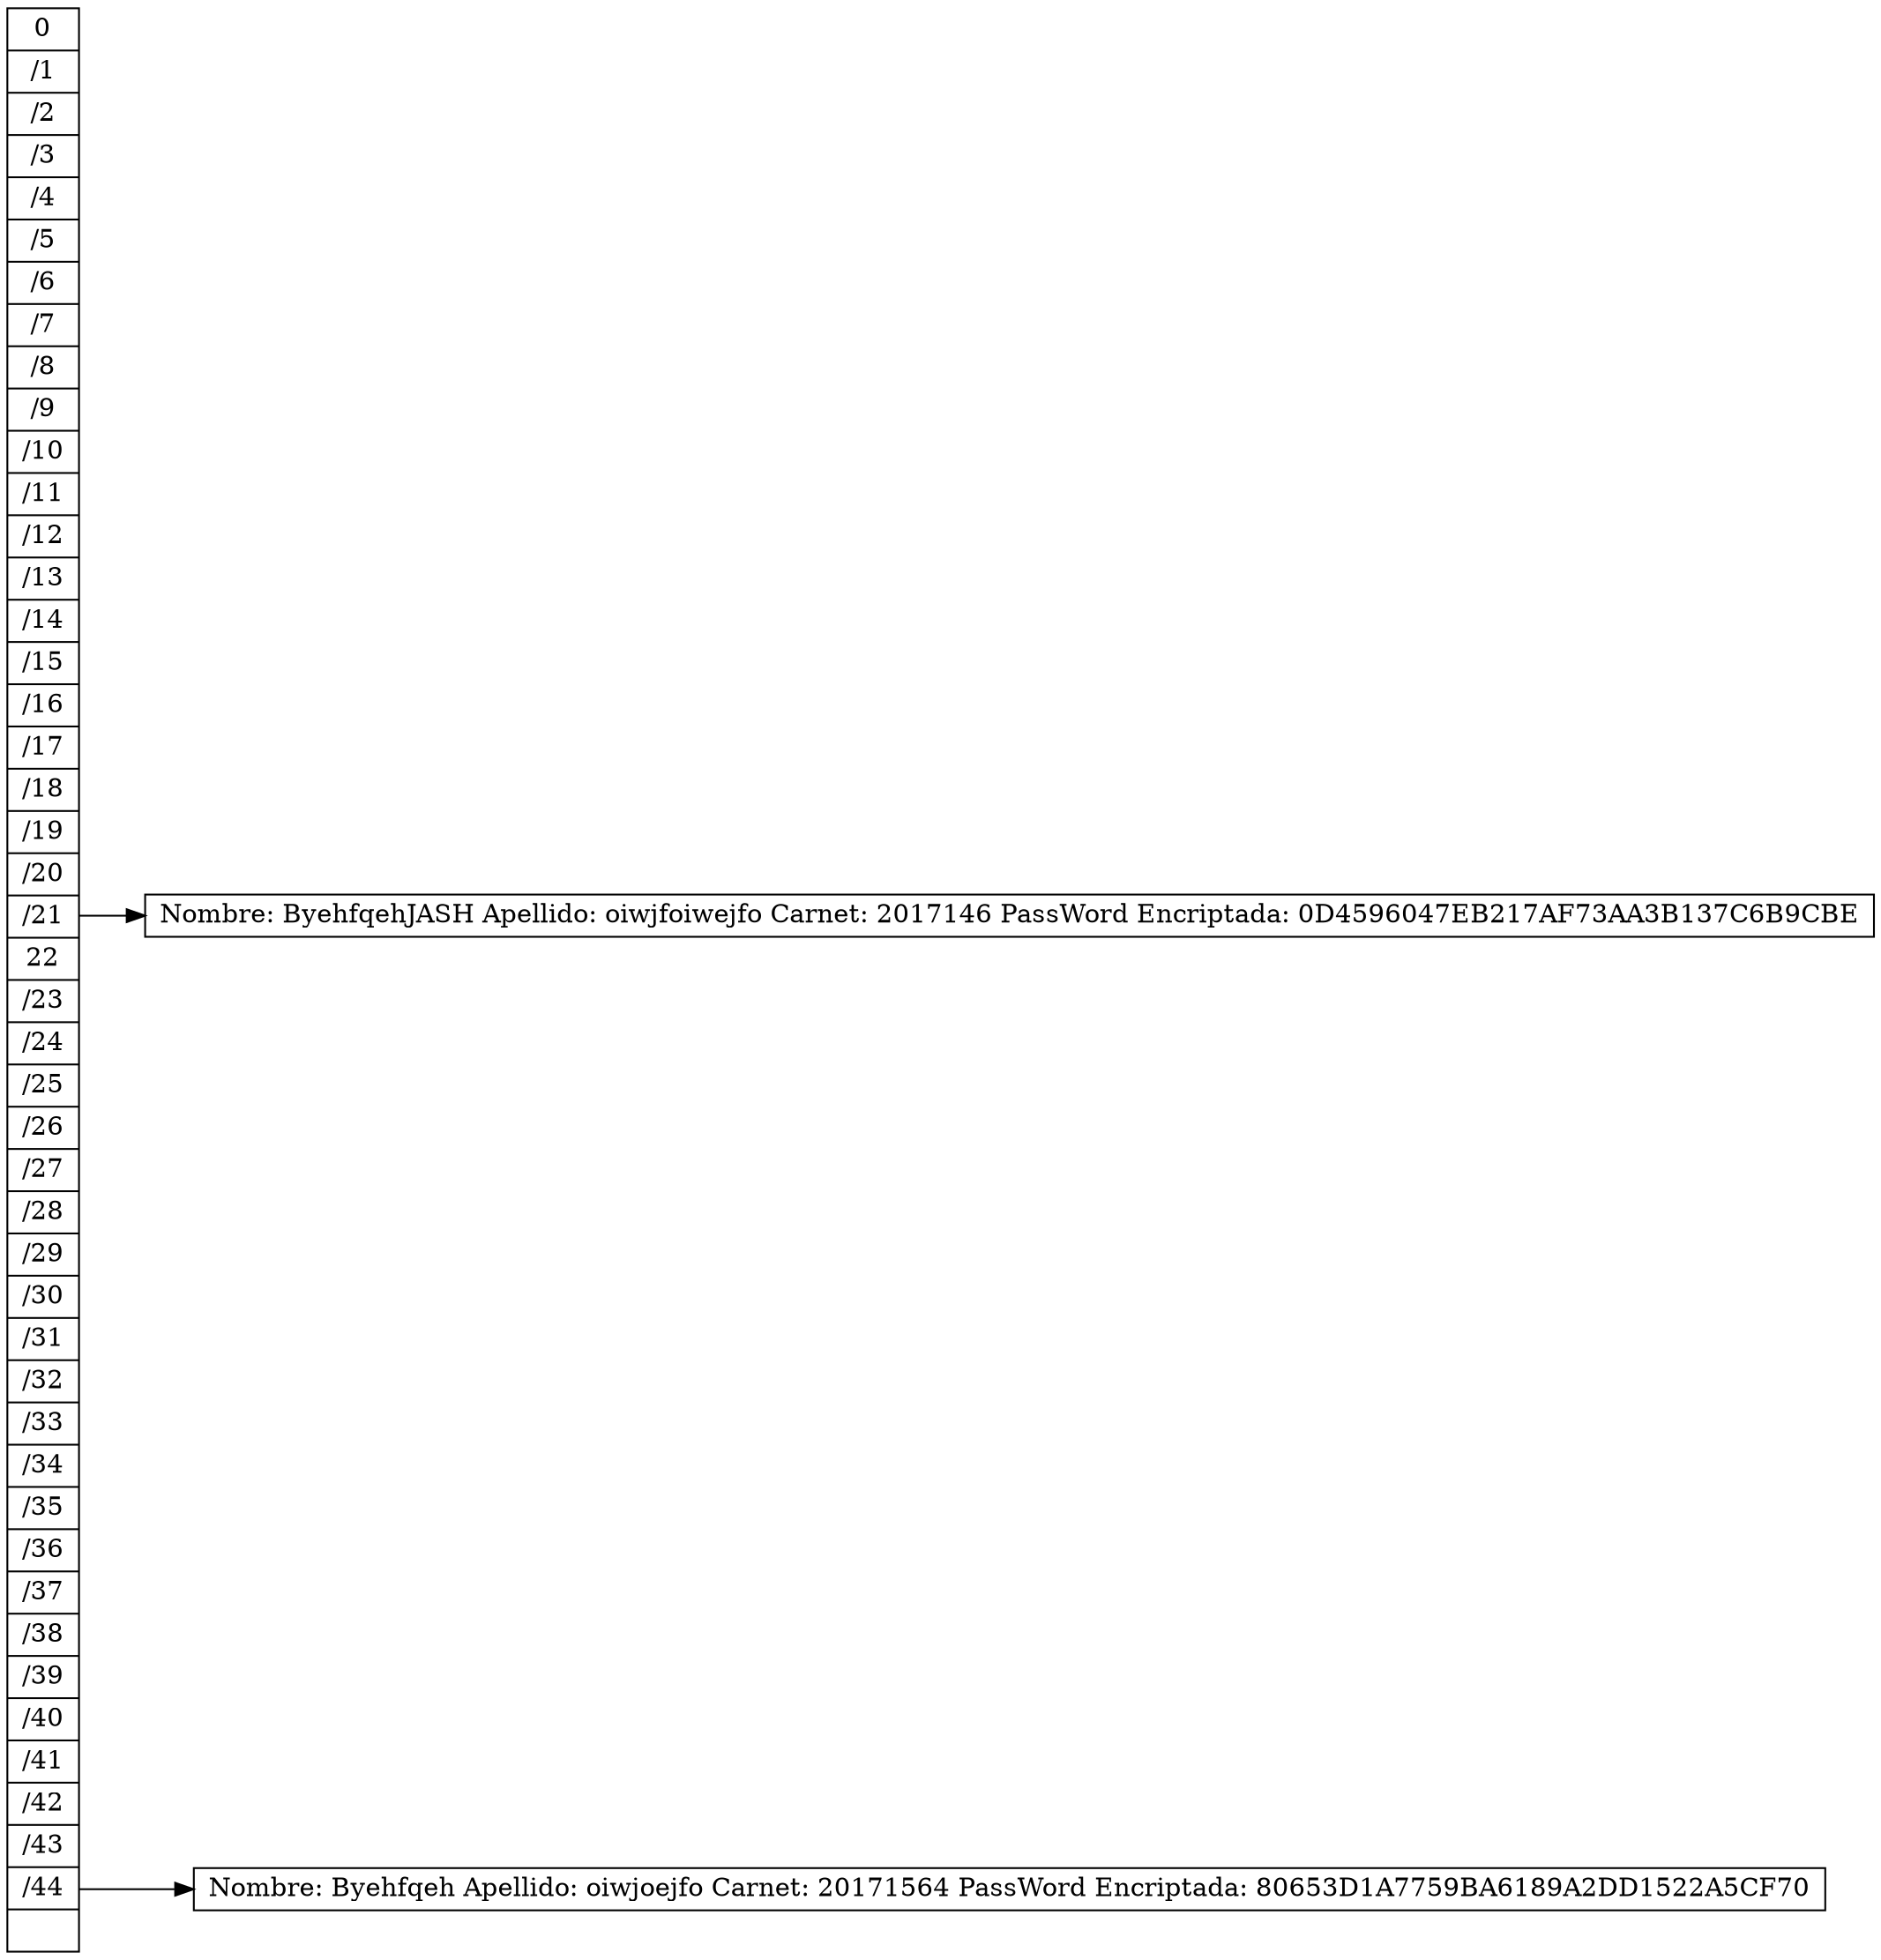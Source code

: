 digraph Hash{ 
 rankdir= LR
 node[shape=record, width= 0.1, height= 0.1];
Nodo367385899[label="<P0>0|<P1>/1|<P2>/2|<P3>/3|<P4>/4|<P5>/5|<P6>/6|<P7>/7|<P8>/8|<P9>/9|<P10>/10|<P11>/11|<P12>/12|<P13>/13|<P14>/14|<P15>/15|<P16>/16|<P17>/17|<P18>/18|<P19>/19|<P20>/20|<P21>/21|<P22>22|<P23>/23|<P24>/24|<P25>/25|<P26>/26|<P27>/27|<P28>/28|<P29>/29|<P30>/30|<P31>/31|<P32>/32|<P33>/33|<P34>/34|<P35>/35|<P36>/36|<P37>/37|<P38>/38|<P39>/39|<P40>/40|<P41>/41|<P42>/42|<P43>/43|<P44>/44|<P45>"];
Nodo809543445[label=" Nombre: ByehfqehJASH Apellido:  oiwjfoiwejfo
 Carnet: 2017146
 PassWord Encriptada: 0D4596047EB217AF73AA3B137C6B9CBE"];
Nodo367385899:P21 ->Nodo809543445
Nodo393951918[label=" Nombre: Byehfqeh Apellido:  oiwjoejfo
 Carnet: 20171564
 PassWord Encriptada: 80653D1A7759BA6189A2DD1522A5CF70"];
Nodo367385899:P44 ->Nodo393951918

}
